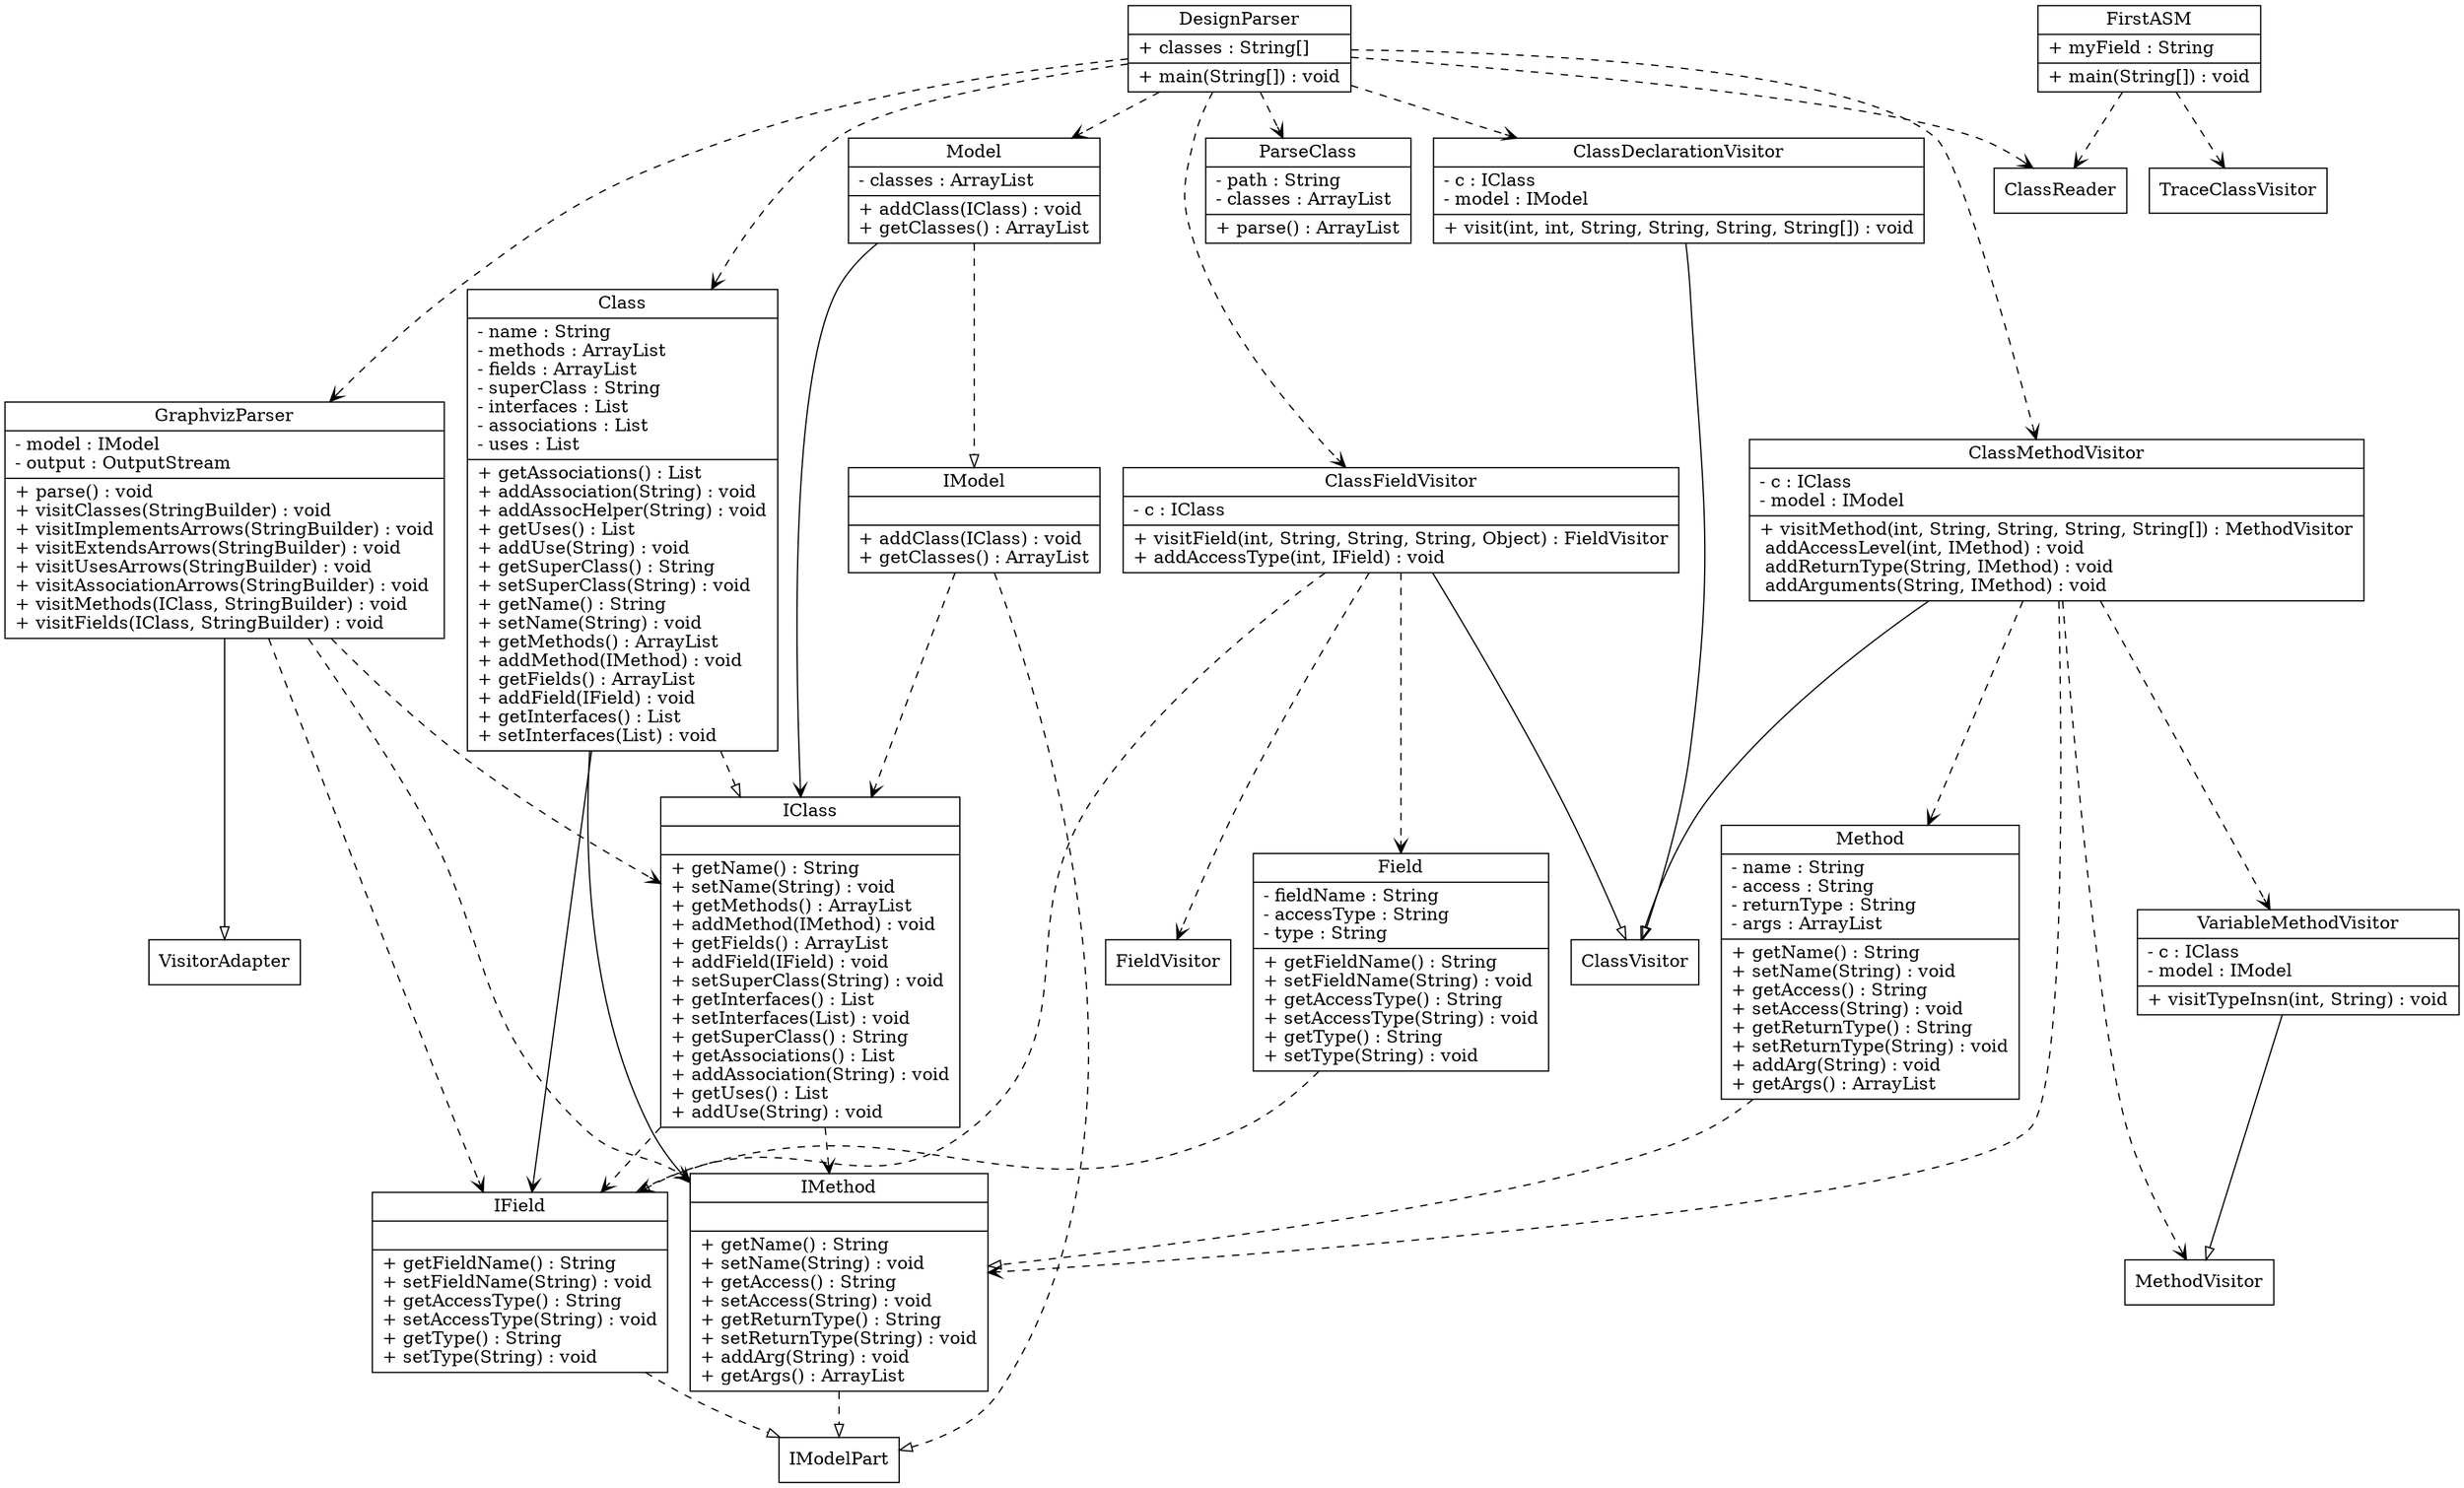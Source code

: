 digraph sassy_uml{node [shape = "record"] ClassDeclarationVisitor[label = "{ClassDeclarationVisitor|- c : IClass\l- model : IModel\l|+ visit(int, int, String, String, String, String[]) : void\l}"]ClassFieldVisitor[label = "{ClassFieldVisitor|- c : IClass\l|+ visitField(int, String, String, String, Object) : FieldVisitor\l+ addAccessType(int, IField) : void\l}"]ClassMethodVisitor[label = "{ClassMethodVisitor|- c : IClass\l- model : IModel\l|+ visitMethod(int, String, String, String, String[]) : MethodVisitor\l addAccessLevel(int, IMethod) : void\l addReturnType(String, IMethod) : void\l addArguments(String, IMethod) : void\l}"]DesignParser[label = "{DesignParser|+ classes : String[]\l|+ main(String[]) : void\l}"]GraphvizParser[label = "{GraphvizParser|- model : IModel\l- output : OutputStream\l|+ parse() : void\l+ visitClasses(StringBuilder) : void\l+ visitImplementsArrows(StringBuilder) : void\l+ visitExtendsArrows(StringBuilder) : void\l+ visitUsesArrows(StringBuilder) : void\l+ visitAssociationArrows(StringBuilder) : void\l+ visitMethods(IClass, StringBuilder) : void\l+ visitFields(IClass, StringBuilder) : void\l}"]ParseClass[label = "{ParseClass|- path : String\l- classes : ArrayList\l|+ parse() : ArrayList\l}"]VariableMethodVisitor[label = "{VariableMethodVisitor|- c : IClass\l- model : IModel\l|+ visitTypeInsn(int, String) : void\l}"]FirstASM[label = "{FirstASM|+ myField : String\l|+ main(String[]) : void\l}"]IClass[label = "{IClass||+ getName() : String\l+ setName(String) : void\l+ getMethods() : ArrayList\l+ addMethod(IMethod) : void\l+ getFields() : ArrayList\l+ addField(IField) : void\l+ setSuperClass(String) : void\l+ getInterfaces() : List\l+ setInterfaces(List) : void\l+ getSuperClass() : String\l+ getAssociations() : List\l+ addAssociation(String) : void\l+ getUses() : List\l+ addUse(String) : void\l}"]IField[label = "{IField||+ getFieldName() : String\l+ setFieldName(String) : void\l+ getAccessType() : String\l+ setAccessType(String) : void\l+ getType() : String\l+ setType(String) : void\l}"]IMethod[label = "{IMethod||+ getName() : String\l+ setName(String) : void\l+ getAccess() : String\l+ setAccess(String) : void\l+ getReturnType() : String\l+ setReturnType(String) : void\l+ addArg(String) : void\l+ getArgs() : ArrayList\l}"]IModel[label = "{IModel||+ addClass(IClass) : void\l+ getClasses() : ArrayList\l}"]Class[label = "{Class|- name : String\l- methods : ArrayList\l- fields : ArrayList\l- superClass : String\l- interfaces : List\l- associations : List\l- uses : List\l|+ getAssociations() : List\l+ addAssociation(String) : void\l+ addAssocHelper(String) : void\l+ getUses() : List\l+ addUse(String) : void\l+ getSuperClass() : String\l+ setSuperClass(String) : void\l+ getName() : String\l+ setName(String) : void\l+ getMethods() : ArrayList\l+ addMethod(IMethod) : void\l+ getFields() : ArrayList\l+ addField(IField) : void\l+ getInterfaces() : List\l+ setInterfaces(List) : void\l}"]Field[label = "{Field|- fieldName : String\l- accessType : String\l- type : String\l|+ getFieldName() : String\l+ setFieldName(String) : void\l+ getAccessType() : String\l+ setAccessType(String) : void\l+ getType() : String\l+ setType(String) : void\l}"]Method[label = "{Method|- name : String\l- access : String\l- returnType : String\l- args : ArrayList\l|+ getName() : String\l+ setName(String) : void\l+ getAccess() : String\l+ setAccess(String) : void\l+ getReturnType() : String\l+ setReturnType(String) : void\l+ addArg(String) : void\l+ getArgs() : ArrayList\l}"]Model[label = "{Model|- classes : ArrayList\l|+ addClass(IClass) : void\l+ getClasses() : ArrayList\l}"]edge [arrowhead = "empty"] edge [style = "solid"]ClassDeclarationVisitor -> ClassVisitor
ClassFieldVisitor -> ClassVisitor
ClassMethodVisitor -> ClassVisitor
GraphvizParser -> VisitorAdapter
VariableMethodVisitor -> MethodVisitor
edge [arrowhead = "empty"] edge [style = "dashed"]IField -> IModelPart
IMethod -> IModelPart
IModel -> IModelPart
Class -> IClass
Field -> IField
Method -> IMethod
Model -> IModel
edge [arrowhead = "vee"] edge [style = "solid"]Class -> IMethod
Class -> IField
Model -> IClass
edge [arrowhead = "vee"] edge [style = "dashed"]ClassFieldVisitor -> FieldVisitor
ClassFieldVisitor -> Field
ClassFieldVisitor -> IField
ClassMethodVisitor -> MethodVisitor
ClassMethodVisitor -> VariableMethodVisitor
ClassMethodVisitor -> Method
ClassMethodVisitor -> IMethod
DesignParser -> Model
DesignParser -> GraphvizParser
DesignParser -> ParseClass
DesignParser -> Class
DesignParser -> ClassReader
DesignParser -> ClassDeclarationVisitor
DesignParser -> ClassFieldVisitor
DesignParser -> ClassMethodVisitor
GraphvizParser -> IClass
GraphvizParser -> IMethod
GraphvizParser -> IField
FirstASM -> ClassReader
FirstASM -> TraceClassVisitor
IClass -> IMethod
IClass -> IField
IModel -> IClass
}
